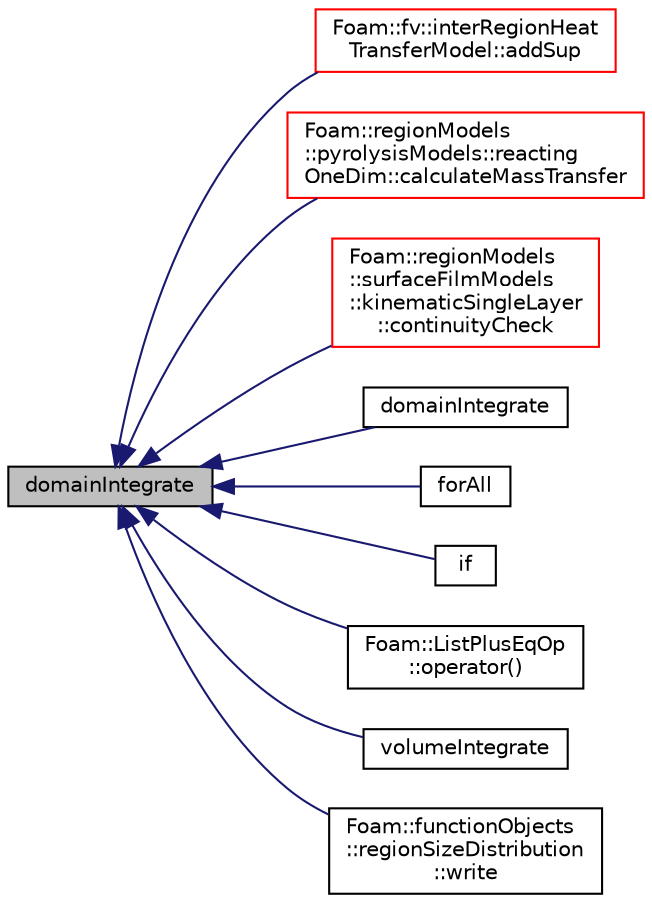digraph "domainIntegrate"
{
  bgcolor="transparent";
  edge [fontname="Helvetica",fontsize="10",labelfontname="Helvetica",labelfontsize="10"];
  node [fontname="Helvetica",fontsize="10",shape=record];
  rankdir="LR";
  Node1 [label="domainIntegrate",height=0.2,width=0.4,color="black", fillcolor="grey75", style="filled", fontcolor="black"];
  Node1 -> Node2 [dir="back",color="midnightblue",fontsize="10",style="solid",fontname="Helvetica"];
  Node2 [label="Foam::fv::interRegionHeat\lTransferModel::addSup",height=0.2,width=0.4,color="red",URL="$a01179.html#a6944ee16225e24c97df423c35d4cd199",tooltip="Source term to energy equation. "];
  Node1 -> Node3 [dir="back",color="midnightblue",fontsize="10",style="solid",fontname="Helvetica"];
  Node3 [label="Foam::regionModels\l::pyrolysisModels::reacting\lOneDim::calculateMassTransfer",height=0.2,width=0.4,color="red",URL="$a02141.html#aebd682c7a3b4af9a49c23c154d966dde",tooltip="Mass check. "];
  Node1 -> Node4 [dir="back",color="midnightblue",fontsize="10",style="solid",fontname="Helvetica"];
  Node4 [label="Foam::regionModels\l::surfaceFilmModels\l::kinematicSingleLayer\l::continuityCheck",height=0.2,width=0.4,color="red",URL="$a01258.html#a14bd3e6eaad50b584cfdb55cb6ab073e",tooltip="Continuity check. "];
  Node1 -> Node5 [dir="back",color="midnightblue",fontsize="10",style="solid",fontname="Helvetica"];
  Node5 [label="domainIntegrate",height=0.2,width=0.4,color="black",URL="$a10922.html#a251688db7c2c730de4629a6d549a25d4"];
  Node1 -> Node6 [dir="back",color="midnightblue",fontsize="10",style="solid",fontname="Helvetica"];
  Node6 [label="forAll",height=0.2,width=0.4,color="black",URL="$a03328.html#a9355a38e2751fb0aed092ab612f7a29f"];
  Node1 -> Node7 [dir="back",color="midnightblue",fontsize="10",style="solid",fontname="Helvetica"];
  Node7 [label="if",height=0.2,width=0.4,color="black",URL="$a03063.html#a83c95858e499c38024ce09de13ca697a"];
  Node1 -> Node8 [dir="back",color="midnightblue",fontsize="10",style="solid",fontname="Helvetica"];
  Node8 [label="Foam::ListPlusEqOp\l::operator()",height=0.2,width=0.4,color="black",URL="$a01396.html#a93d7f04ce659bbb85c65f1b1adbd512b"];
  Node1 -> Node9 [dir="back",color="midnightblue",fontsize="10",style="solid",fontname="Helvetica"];
  Node9 [label="volumeIntegrate",height=0.2,width=0.4,color="black",URL="$a10922.html#a54c773d1729ce2d55f6582c95a010876"];
  Node1 -> Node10 [dir="back",color="midnightblue",fontsize="10",style="solid",fontname="Helvetica"];
  Node10 [label="Foam::functionObjects\l::regionSizeDistribution\l::write",height=0.2,width=0.4,color="black",URL="$a02196.html#ae8f6374e29a250261b3979bbd6e5cb40",tooltip="Calculate the regionSizeDistribution and write. "];
}
